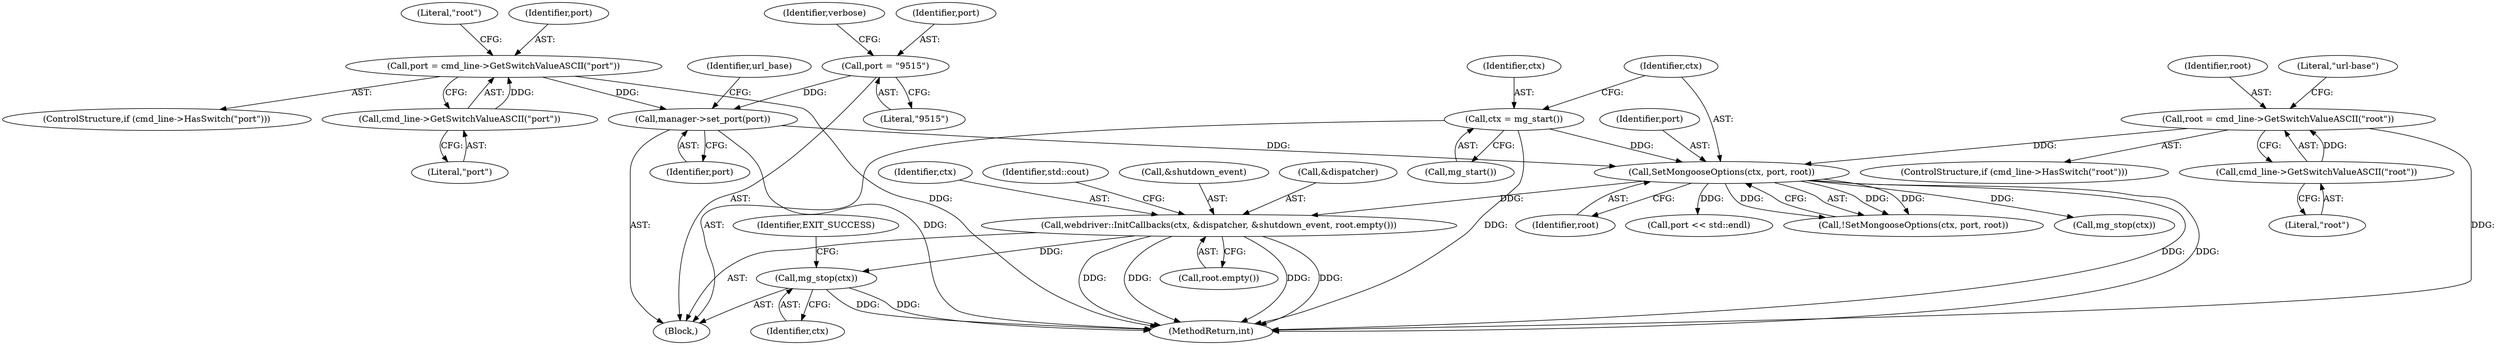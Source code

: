 digraph "0_Chrome_4ab22cfc619ee8ff17a8c50e289ec3b30731ceba_10@pointer" {
"1000190" [label="(Call,webdriver::InitCallbacks(ctx, &dispatcher, &shutdown_event, root.empty()))"];
"1000180" [label="(Call,SetMongooseOptions(ctx, port, root))"];
"1000175" [label="(Call,ctx = mg_start())"];
"1000171" [label="(Call,manager->set_port(port))"];
"1000138" [label="(Call,port = cmd_line->GetSwitchValueASCII(\"port\"))"];
"1000140" [label="(Call,cmd_line->GetSwitchValueASCII(\"port\"))"];
"1000126" [label="(Call,port = \"9515\")"];
"1000145" [label="(Call,root = cmd_line->GetSwitchValueASCII(\"root\"))"];
"1000147" [label="(Call,cmd_line->GetSwitchValueASCII(\"root\"))"];
"1000216" [label="(Call,mg_stop(ctx))"];
"1000133" [label="(Identifier,verbose)"];
"1000190" [label="(Call,webdriver::InitCallbacks(ctx, &dispatcher, &shutdown_event, root.empty()))"];
"1000177" [label="(Call,mg_start())"];
"1000194" [label="(Call,&shutdown_event)"];
"1000192" [label="(Call,&dispatcher)"];
"1000128" [label="(Literal,\"9515\")"];
"1000220" [label="(MethodReturn,int)"];
"1000141" [label="(Literal,\"port\")"];
"1000182" [label="(Identifier,port)"];
"1000174" [label="(Identifier,url_base)"];
"1000191" [label="(Identifier,ctx)"];
"1000198" [label="(Identifier,std::cout)"];
"1000140" [label="(Call,cmd_line->GetSwitchValueASCII(\"port\"))"];
"1000142" [label="(ControlStructure,if (cmd_line->HasSwitch(\"root\")))"];
"1000219" [label="(Identifier,EXIT_SUCCESS)"];
"1000145" [label="(Call,root = cmd_line->GetSwitchValueASCII(\"root\"))"];
"1000171" [label="(Call,manager->set_port(port))"];
"1000217" [label="(Identifier,ctx)"];
"1000138" [label="(Call,port = cmd_line->GetSwitchValueASCII(\"port\"))"];
"1000183" [label="(Identifier,root)"];
"1000127" [label="(Identifier,port)"];
"1000126" [label="(Call,port = \"9515\")"];
"1000144" [label="(Literal,\"root\")"];
"1000205" [label="(Call,port << std::endl)"];
"1000176" [label="(Identifier,ctx)"];
"1000135" [label="(ControlStructure,if (cmd_line->HasSwitch(\"port\")))"];
"1000146" [label="(Identifier,root)"];
"1000139" [label="(Identifier,port)"];
"1000175" [label="(Call,ctx = mg_start())"];
"1000196" [label="(Call,root.empty())"];
"1000148" [label="(Literal,\"root\")"];
"1000180" [label="(Call,SetMongooseOptions(ctx, port, root))"];
"1000216" [label="(Call,mg_stop(ctx))"];
"1000172" [label="(Identifier,port)"];
"1000147" [label="(Call,cmd_line->GetSwitchValueASCII(\"root\"))"];
"1000179" [label="(Call,!SetMongooseOptions(ctx, port, root))"];
"1000181" [label="(Identifier,ctx)"];
"1000104" [label="(Block,)"];
"1000185" [label="(Call,mg_stop(ctx))"];
"1000151" [label="(Literal,\"url-base\")"];
"1000190" -> "1000104"  [label="AST: "];
"1000190" -> "1000196"  [label="CFG: "];
"1000191" -> "1000190"  [label="AST: "];
"1000192" -> "1000190"  [label="AST: "];
"1000194" -> "1000190"  [label="AST: "];
"1000196" -> "1000190"  [label="AST: "];
"1000198" -> "1000190"  [label="CFG: "];
"1000190" -> "1000220"  [label="DDG: "];
"1000190" -> "1000220"  [label="DDG: "];
"1000190" -> "1000220"  [label="DDG: "];
"1000190" -> "1000220"  [label="DDG: "];
"1000180" -> "1000190"  [label="DDG: "];
"1000190" -> "1000216"  [label="DDG: "];
"1000180" -> "1000179"  [label="AST: "];
"1000180" -> "1000183"  [label="CFG: "];
"1000181" -> "1000180"  [label="AST: "];
"1000182" -> "1000180"  [label="AST: "];
"1000183" -> "1000180"  [label="AST: "];
"1000179" -> "1000180"  [label="CFG: "];
"1000180" -> "1000220"  [label="DDG: "];
"1000180" -> "1000220"  [label="DDG: "];
"1000180" -> "1000179"  [label="DDG: "];
"1000180" -> "1000179"  [label="DDG: "];
"1000180" -> "1000179"  [label="DDG: "];
"1000175" -> "1000180"  [label="DDG: "];
"1000171" -> "1000180"  [label="DDG: "];
"1000145" -> "1000180"  [label="DDG: "];
"1000180" -> "1000185"  [label="DDG: "];
"1000180" -> "1000205"  [label="DDG: "];
"1000175" -> "1000104"  [label="AST: "];
"1000175" -> "1000177"  [label="CFG: "];
"1000176" -> "1000175"  [label="AST: "];
"1000177" -> "1000175"  [label="AST: "];
"1000181" -> "1000175"  [label="CFG: "];
"1000175" -> "1000220"  [label="DDG: "];
"1000171" -> "1000104"  [label="AST: "];
"1000171" -> "1000172"  [label="CFG: "];
"1000172" -> "1000171"  [label="AST: "];
"1000174" -> "1000171"  [label="CFG: "];
"1000171" -> "1000220"  [label="DDG: "];
"1000138" -> "1000171"  [label="DDG: "];
"1000126" -> "1000171"  [label="DDG: "];
"1000138" -> "1000135"  [label="AST: "];
"1000138" -> "1000140"  [label="CFG: "];
"1000139" -> "1000138"  [label="AST: "];
"1000140" -> "1000138"  [label="AST: "];
"1000144" -> "1000138"  [label="CFG: "];
"1000138" -> "1000220"  [label="DDG: "];
"1000140" -> "1000138"  [label="DDG: "];
"1000140" -> "1000141"  [label="CFG: "];
"1000141" -> "1000140"  [label="AST: "];
"1000126" -> "1000104"  [label="AST: "];
"1000126" -> "1000128"  [label="CFG: "];
"1000127" -> "1000126"  [label="AST: "];
"1000128" -> "1000126"  [label="AST: "];
"1000133" -> "1000126"  [label="CFG: "];
"1000145" -> "1000142"  [label="AST: "];
"1000145" -> "1000147"  [label="CFG: "];
"1000146" -> "1000145"  [label="AST: "];
"1000147" -> "1000145"  [label="AST: "];
"1000151" -> "1000145"  [label="CFG: "];
"1000145" -> "1000220"  [label="DDG: "];
"1000147" -> "1000145"  [label="DDG: "];
"1000147" -> "1000148"  [label="CFG: "];
"1000148" -> "1000147"  [label="AST: "];
"1000216" -> "1000104"  [label="AST: "];
"1000216" -> "1000217"  [label="CFG: "];
"1000217" -> "1000216"  [label="AST: "];
"1000219" -> "1000216"  [label="CFG: "];
"1000216" -> "1000220"  [label="DDG: "];
"1000216" -> "1000220"  [label="DDG: "];
}
